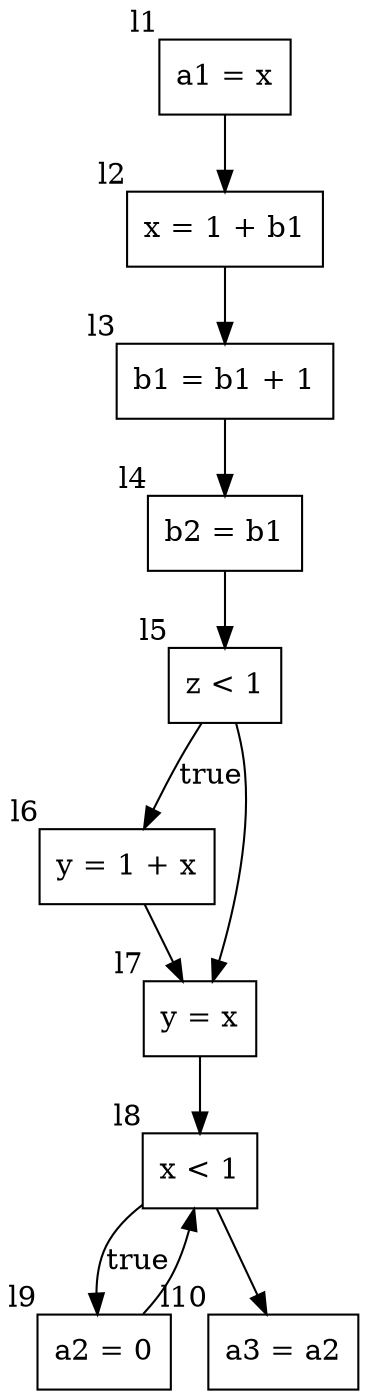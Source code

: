 digraph control_flow_graph {
	node [shape=box]
	l1 [label="a1 = x" xlabel=l1]
	l2 [label="x = 1 + b1" xlabel=l2]
	l1 -> l2
	l3 [label="b1 = b1 + 1" xlabel=l3]
	l2 -> l3
	l4 [label="b2 = b1" xlabel=l4]
	l3 -> l4
	l5 [label="z < 1" xlabel=l5]
	l6 [label="y = 1 + x" xlabel=l6]
	l5 -> l6 [label=true]
	l4 -> l5
	l7 [label="y = x" xlabel=l7]
	l6 -> l7
	l5 -> l7
	l8 [label="x < 1" xlabel=l8]
	l9 [label="a2 = 0" xlabel=l9]
	l8 -> l9 [label=true]
	l9 -> l8
	l7 -> l8
	l10 [label="a3 = a2" xlabel=l10]
	l8 -> l10
}

